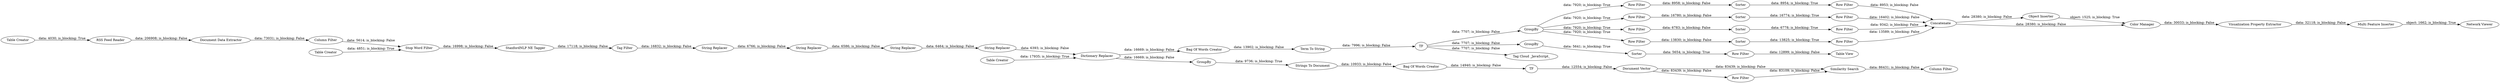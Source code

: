 digraph {
	"7925511847413932165_270" [label="Row Filter"]
	"7925511847413932165_274" [label="Row Filter"]
	"7925511847413932165_265" [label=GroupBy]
	"-4436757500301138396_260" [label=GroupBy]
	"423915915098936668_285" [label="Multi Feature Inserter"]
	"-1143264217563734933_322" [label="Bag Of Words Creator"]
	"75433534884776450_2" [label="Table Creator"]
	"6596911795277606045_252" [label="String Replacer"]
	"-1143264217563734933_314" [label="Document Vector"]
	"9032257217795093546_12" [label="Tag Filter"]
	"-1143264217563734933_313" [label="Similarity Search"]
	"6596911795277606045_251" [label="String Replacer"]
	"22585964414206036_253" [label="Term To String"]
	"22585964414206036_7" [label="Tag Cloud _JavaScript_"]
	"75433534884776450_3" [label="Document Data Extractor"]
	"7925511847413932165_276" [label=Sorter]
	"75433534884776450_4" [label="Column Filter"]
	"7925511847413932165_282" [label=Concatenate]
	"7925511847413932165_278" [label=Sorter]
	"7925511847413932165_279" [label="Row Filter"]
	"22585964414206036_245" [label=TF]
	"6596911795277606045_266" [label="String Replacer"]
	"6596911795277606045_250" [label="String Replacer"]
	"9032257217795093546_20" [label="StanfordNLP NE Tagger"]
	"9032257217795093546_19" [label="Table Creator"]
	"423915915098936668_284" [label="Visualization Property Extractor"]
	"9032257217795093546_18" [label="Stop Word Filter"]
	"6596911795277606045_267" [label="Table Creator"]
	"7925511847413932165_280" [label=Sorter]
	"7925511847413932165_275" [label=Sorter]
	"7925511847413932165_281" [label="Row Filter"]
	"7925511847413932165_271" [label="Row Filter"]
	"-4436757500301138396_327" [label="Row Filter"]
	"7925511847413932165_272" [label="Row Filter"]
	"-1143264217563734933_324" [label="Column Filter"]
	"22585964414206036_242" [label="Network Viewer"]
	"-1143264217563734933_268" [label="Strings To Document"]
	"22585964414206036_244" [label="Bag Of Words Creator"]
	"7925511847413932165_273" [label="Row Filter"]
	"6596911795277606045_264" [label="Dictionary Replacer"]
	"22585964414206036_222" [label="Object Inserter"]
	"7925511847413932165_277" [label="Row Filter"]
	"75433534884776450_1" [label="RSS Feed Reader"]
	"-1143264217563734933_269" [label=GroupBy]
	"423915915098936668_283" [label="Color Manager"]
	"-4436757500301138396_326" [label=Sorter]
	"22585964414206036_328" [label="Table View"]
	"-1143264217563734933_323" [label=TF]
	"-1143264217563734933_315" [label="Row Filter"]
	"7925511847413932165_272" -> "7925511847413932165_276" [label="data: 6783; is_blocking: False"]
	"9032257217795093546_12" -> "6596911795277606045_250" [label="data: 16832; is_blocking: False"]
	"423915915098936668_284" -> "423915915098936668_285" [label="data: 32118; is_blocking: False"]
	"22585964414206036_253" -> "22585964414206036_245" [label="data: 7996; is_blocking: False"]
	"-1143264217563734933_322" -> "-1143264217563734933_323" [label="data: 14940; is_blocking: False"]
	"7925511847413932165_265" -> "7925511847413932165_271" [label="data: 7920; is_blocking: True"]
	"7925511847413932165_265" -> "7925511847413932165_272" [label="data: 7920; is_blocking: True"]
	"9032257217795093546_20" -> "9032257217795093546_12" [label="data: 17118; is_blocking: False"]
	"7925511847413932165_274" -> "7925511847413932165_282" [label="data: 13589; is_blocking: False"]
	"6596911795277606045_267" -> "6596911795277606045_264" [label="data: 17935; is_blocking: True"]
	"423915915098936668_283" -> "423915915098936668_284" [label="data: 30033; is_blocking: False"]
	"-1143264217563734933_314" -> "-1143264217563734933_315" [label="data: 83439; is_blocking: False"]
	"6596911795277606045_264" -> "22585964414206036_244" [label="data: 16669; is_blocking: False"]
	"-1143264217563734933_313" -> "-1143264217563734933_324" [label="data: 86431; is_blocking: False"]
	"7925511847413932165_277" -> "7925511847413932165_282" [label="data: 9342; is_blocking: False"]
	"-4436757500301138396_326" -> "-4436757500301138396_327" [label="data: 5654; is_blocking: True"]
	"22585964414206036_245" -> "22585964414206036_7" [label="data: 7707; is_blocking: False"]
	"7925511847413932165_265" -> "7925511847413932165_273" [label="data: 7920; is_blocking: True"]
	"-1143264217563734933_323" -> "-1143264217563734933_314" [label="data: 12554; is_blocking: False"]
	"22585964414206036_245" -> "-4436757500301138396_260" [label="data: 7707; is_blocking: False"]
	"7925511847413932165_271" -> "7925511847413932165_278" [label="data: 16780; is_blocking: False"]
	"22585964414206036_222" -> "423915915098936668_283" [label="object: 1525; is_blocking: True"]
	"75433534884776450_4" -> "9032257217795093546_18" [label="data: 5614; is_blocking: False"]
	"7925511847413932165_278" -> "7925511847413932165_279" [label="data: 16774; is_blocking: True"]
	"9032257217795093546_18" -> "9032257217795093546_20" [label="data: 16998; is_blocking: False"]
	"22585964414206036_244" -> "22585964414206036_253" [label="data: 13902; is_blocking: False"]
	"75433534884776450_1" -> "75433534884776450_3" [label="data: 206908; is_blocking: False"]
	"7925511847413932165_282" -> "423915915098936668_283" [label="data: 28380; is_blocking: False"]
	"7925511847413932165_270" -> "7925511847413932165_280" [label="data: 8958; is_blocking: False"]
	"6596911795277606045_266" -> "6596911795277606045_264" [label="data: 6393; is_blocking: False"]
	"-4436757500301138396_327" -> "22585964414206036_328" [label="data: 12899; is_blocking: False"]
	"7925511847413932165_279" -> "7925511847413932165_282" [label="data: 16402; is_blocking: False"]
	"75433534884776450_3" -> "75433534884776450_4" [label="data: 73031; is_blocking: False"]
	"-4436757500301138396_260" -> "-4436757500301138396_326" [label="data: 5641; is_blocking: True"]
	"9032257217795093546_19" -> "9032257217795093546_18" [label="data: 4851; is_blocking: True"]
	"6596911795277606045_252" -> "6596911795277606045_266" [label="data: 6464; is_blocking: False"]
	"7925511847413932165_265" -> "7925511847413932165_270" [label="data: 7920; is_blocking: True"]
	"6596911795277606045_250" -> "6596911795277606045_251" [label="data: 6766; is_blocking: False"]
	"-1143264217563734933_315" -> "-1143264217563734933_313" [label="data: 83109; is_blocking: False"]
	"423915915098936668_285" -> "22585964414206036_242" [label="object: 1662; is_blocking: True"]
	"7925511847413932165_273" -> "7925511847413932165_275" [label="data: 13830; is_blocking: False"]
	"7925511847413932165_276" -> "7925511847413932165_277" [label="data: 6778; is_blocking: True"]
	"7925511847413932165_280" -> "7925511847413932165_281" [label="data: 8954; is_blocking: True"]
	"-1143264217563734933_268" -> "-1143264217563734933_322" [label="data: 10933; is_blocking: False"]
	"-1143264217563734933_314" -> "-1143264217563734933_313" [label="data: 83439; is_blocking: False"]
	"75433534884776450_2" -> "75433534884776450_1" [label="data: 4030; is_blocking: True"]
	"7925511847413932165_275" -> "7925511847413932165_274" [label="data: 13825; is_blocking: True"]
	"6596911795277606045_264" -> "-1143264217563734933_269" [label="data: 16669; is_blocking: False"]
	"-1143264217563734933_269" -> "-1143264217563734933_268" [label="data: 9736; is_blocking: True"]
	"22585964414206036_245" -> "7925511847413932165_265" [label="data: 7707; is_blocking: False"]
	"7925511847413932165_281" -> "7925511847413932165_282" [label="data: 8953; is_blocking: False"]
	"6596911795277606045_251" -> "6596911795277606045_252" [label="data: 6586; is_blocking: False"]
	"7925511847413932165_282" -> "22585964414206036_222" [label="data: 28380; is_blocking: False"]
	rankdir=LR
}
